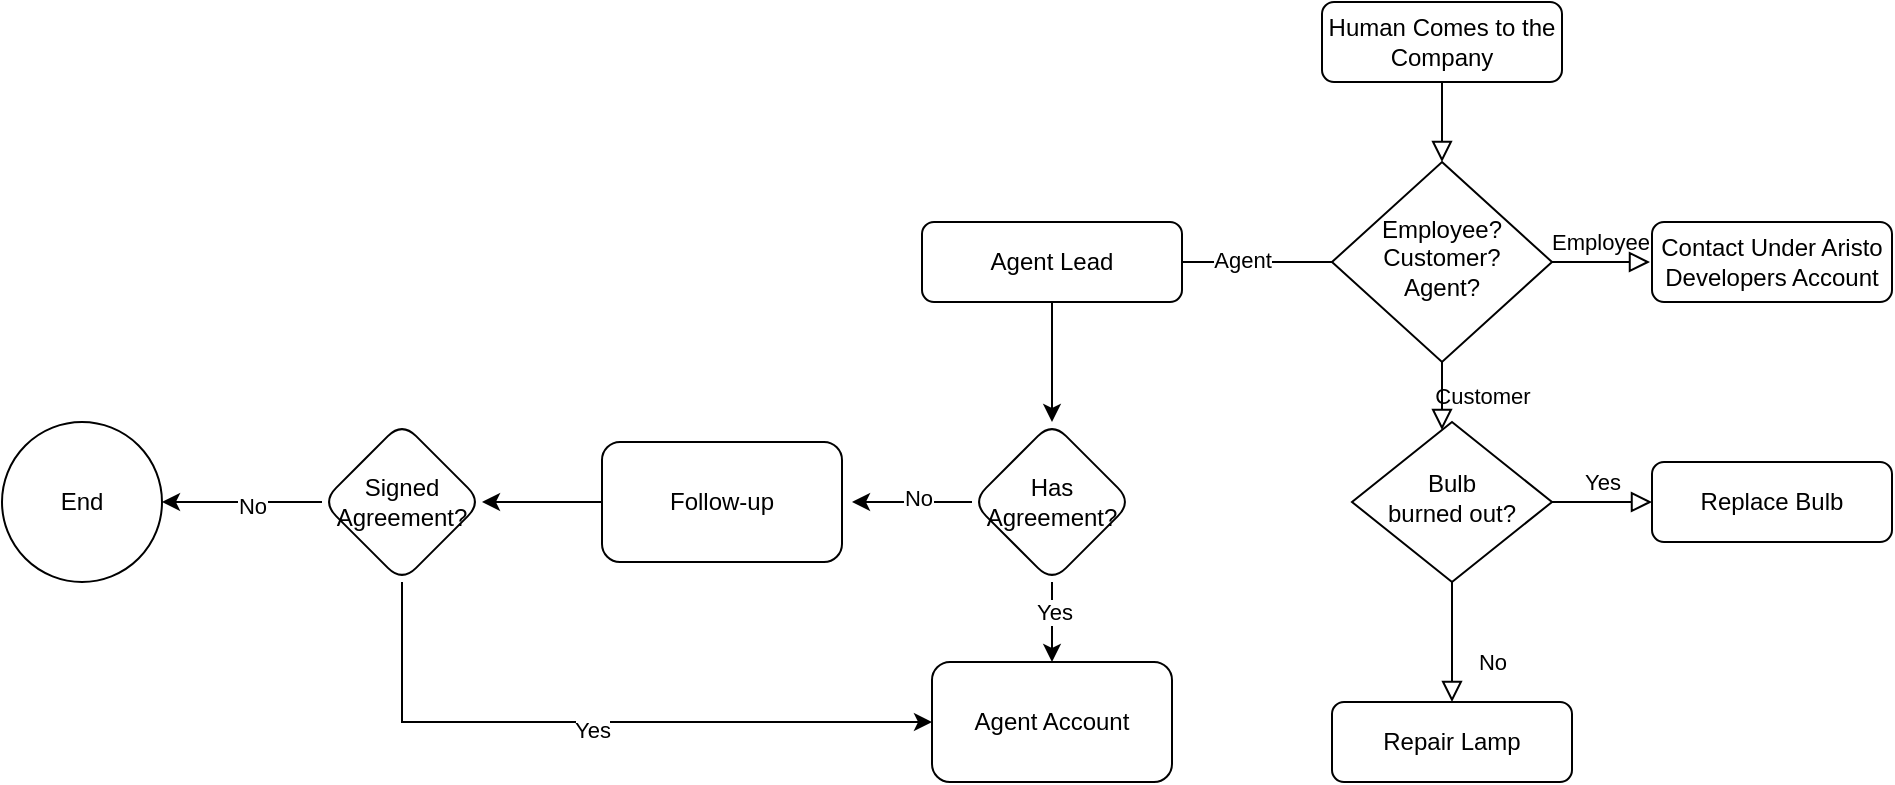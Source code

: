 <mxfile version="22.0.8" type="github">
  <diagram id="C5RBs43oDa-KdzZeNtuy" name="Page-1">
    <mxGraphModel dx="1434" dy="790" grid="1" gridSize="10" guides="1" tooltips="1" connect="1" arrows="1" fold="1" page="1" pageScale="1" pageWidth="1169" pageHeight="827" math="0" shadow="0">
      <root>
        <mxCell id="WIyWlLk6GJQsqaUBKTNV-0" />
        <mxCell id="WIyWlLk6GJQsqaUBKTNV-1" parent="WIyWlLk6GJQsqaUBKTNV-0" />
        <mxCell id="WIyWlLk6GJQsqaUBKTNV-2" value="" style="rounded=0;html=1;jettySize=auto;orthogonalLoop=1;fontSize=11;endArrow=block;endFill=0;endSize=8;strokeWidth=1;shadow=0;labelBackgroundColor=none;edgeStyle=orthogonalEdgeStyle;" parent="WIyWlLk6GJQsqaUBKTNV-1" source="WIyWlLk6GJQsqaUBKTNV-3" target="WIyWlLk6GJQsqaUBKTNV-6" edge="1">
          <mxGeometry relative="1" as="geometry" />
        </mxCell>
        <mxCell id="WIyWlLk6GJQsqaUBKTNV-3" value="Human Comes to the Company" style="rounded=1;whiteSpace=wrap;html=1;fontSize=12;glass=0;strokeWidth=1;shadow=0;" parent="WIyWlLk6GJQsqaUBKTNV-1" vertex="1">
          <mxGeometry x="710" y="24" width="120" height="40" as="geometry" />
        </mxCell>
        <mxCell id="WIyWlLk6GJQsqaUBKTNV-4" value="Customer" style="rounded=0;html=1;jettySize=auto;orthogonalLoop=1;fontSize=11;endArrow=block;endFill=0;endSize=8;strokeWidth=1;shadow=0;labelBackgroundColor=none;edgeStyle=orthogonalEdgeStyle;" parent="WIyWlLk6GJQsqaUBKTNV-1" source="WIyWlLk6GJQsqaUBKTNV-6" target="WIyWlLk6GJQsqaUBKTNV-10" edge="1">
          <mxGeometry y="20" relative="1" as="geometry">
            <mxPoint as="offset" />
            <Array as="points">
              <mxPoint x="770" y="240" />
              <mxPoint x="770" y="240" />
            </Array>
          </mxGeometry>
        </mxCell>
        <mxCell id="WIyWlLk6GJQsqaUBKTNV-5" value="Employee" style="edgeStyle=orthogonalEdgeStyle;rounded=0;html=1;jettySize=auto;orthogonalLoop=1;fontSize=11;endArrow=block;endFill=0;endSize=8;strokeWidth=1;shadow=0;labelBackgroundColor=none;" parent="WIyWlLk6GJQsqaUBKTNV-1" edge="1">
          <mxGeometry y="10" relative="1" as="geometry">
            <mxPoint as="offset" />
            <mxPoint x="824" y="154" as="sourcePoint" />
            <mxPoint x="874" y="154" as="targetPoint" />
          </mxGeometry>
        </mxCell>
        <mxCell id="VjtiuEkWNhs0W89HIsXD-4" value="" style="edgeStyle=orthogonalEdgeStyle;rounded=0;orthogonalLoop=1;jettySize=auto;html=1;" edge="1" parent="WIyWlLk6GJQsqaUBKTNV-1" source="WIyWlLk6GJQsqaUBKTNV-6">
          <mxGeometry relative="1" as="geometry">
            <mxPoint x="630" y="154" as="targetPoint" />
          </mxGeometry>
        </mxCell>
        <mxCell id="VjtiuEkWNhs0W89HIsXD-5" value="Agent" style="edgeLabel;html=1;align=center;verticalAlign=middle;resizable=0;points=[];" vertex="1" connectable="0" parent="VjtiuEkWNhs0W89HIsXD-4">
          <mxGeometry x="0.067" y="-2" relative="1" as="geometry">
            <mxPoint as="offset" />
          </mxGeometry>
        </mxCell>
        <mxCell id="WIyWlLk6GJQsqaUBKTNV-6" value="Employee?&lt;br&gt;Customer?&lt;br&gt;Agent?" style="rhombus;whiteSpace=wrap;html=1;shadow=0;fontFamily=Helvetica;fontSize=12;align=center;strokeWidth=1;spacing=6;spacingTop=-4;" parent="WIyWlLk6GJQsqaUBKTNV-1" vertex="1">
          <mxGeometry x="715" y="104" width="110" height="100" as="geometry" />
        </mxCell>
        <mxCell id="WIyWlLk6GJQsqaUBKTNV-7" value="Contact Under Aristo Developers Account" style="rounded=1;whiteSpace=wrap;html=1;fontSize=12;glass=0;strokeWidth=1;shadow=0;" parent="WIyWlLk6GJQsqaUBKTNV-1" vertex="1">
          <mxGeometry x="875" y="134" width="120" height="40" as="geometry" />
        </mxCell>
        <mxCell id="WIyWlLk6GJQsqaUBKTNV-8" value="No" style="rounded=0;html=1;jettySize=auto;orthogonalLoop=1;fontSize=11;endArrow=block;endFill=0;endSize=8;strokeWidth=1;shadow=0;labelBackgroundColor=none;edgeStyle=orthogonalEdgeStyle;" parent="WIyWlLk6GJQsqaUBKTNV-1" source="WIyWlLk6GJQsqaUBKTNV-10" target="WIyWlLk6GJQsqaUBKTNV-11" edge="1">
          <mxGeometry x="0.333" y="20" relative="1" as="geometry">
            <mxPoint as="offset" />
          </mxGeometry>
        </mxCell>
        <mxCell id="WIyWlLk6GJQsqaUBKTNV-9" value="Yes" style="edgeStyle=orthogonalEdgeStyle;rounded=0;html=1;jettySize=auto;orthogonalLoop=1;fontSize=11;endArrow=block;endFill=0;endSize=8;strokeWidth=1;shadow=0;labelBackgroundColor=none;" parent="WIyWlLk6GJQsqaUBKTNV-1" source="WIyWlLk6GJQsqaUBKTNV-10" target="WIyWlLk6GJQsqaUBKTNV-12" edge="1">
          <mxGeometry y="10" relative="1" as="geometry">
            <mxPoint as="offset" />
          </mxGeometry>
        </mxCell>
        <mxCell id="WIyWlLk6GJQsqaUBKTNV-10" value="Bulb&lt;br&gt;burned out?" style="rhombus;whiteSpace=wrap;html=1;shadow=0;fontFamily=Helvetica;fontSize=12;align=center;strokeWidth=1;spacing=6;spacingTop=-4;" parent="WIyWlLk6GJQsqaUBKTNV-1" vertex="1">
          <mxGeometry x="725" y="234" width="100" height="80" as="geometry" />
        </mxCell>
        <mxCell id="WIyWlLk6GJQsqaUBKTNV-11" value="Repair Lamp" style="rounded=1;whiteSpace=wrap;html=1;fontSize=12;glass=0;strokeWidth=1;shadow=0;" parent="WIyWlLk6GJQsqaUBKTNV-1" vertex="1">
          <mxGeometry x="715" y="374" width="120" height="40" as="geometry" />
        </mxCell>
        <mxCell id="WIyWlLk6GJQsqaUBKTNV-12" value="Replace Bulb" style="rounded=1;whiteSpace=wrap;html=1;fontSize=12;glass=0;strokeWidth=1;shadow=0;" parent="WIyWlLk6GJQsqaUBKTNV-1" vertex="1">
          <mxGeometry x="875" y="254" width="120" height="40" as="geometry" />
        </mxCell>
        <mxCell id="VjtiuEkWNhs0W89HIsXD-11" value="" style="edgeStyle=orthogonalEdgeStyle;rounded=0;orthogonalLoop=1;jettySize=auto;html=1;" edge="1" parent="WIyWlLk6GJQsqaUBKTNV-1" source="VjtiuEkWNhs0W89HIsXD-7" target="VjtiuEkWNhs0W89HIsXD-10">
          <mxGeometry relative="1" as="geometry" />
        </mxCell>
        <mxCell id="VjtiuEkWNhs0W89HIsXD-7" value="Agent Lead" style="rounded=1;whiteSpace=wrap;html=1;fontSize=12;glass=0;strokeWidth=1;shadow=0;" vertex="1" parent="WIyWlLk6GJQsqaUBKTNV-1">
          <mxGeometry x="510" y="134" width="130" height="40" as="geometry" />
        </mxCell>
        <mxCell id="VjtiuEkWNhs0W89HIsXD-13" value="" style="edgeStyle=orthogonalEdgeStyle;rounded=0;orthogonalLoop=1;jettySize=auto;html=1;" edge="1" parent="WIyWlLk6GJQsqaUBKTNV-1" source="VjtiuEkWNhs0W89HIsXD-10" target="VjtiuEkWNhs0W89HIsXD-12">
          <mxGeometry relative="1" as="geometry" />
        </mxCell>
        <mxCell id="VjtiuEkWNhs0W89HIsXD-14" value="Yes" style="edgeLabel;html=1;align=center;verticalAlign=middle;resizable=0;points=[];" vertex="1" connectable="0" parent="VjtiuEkWNhs0W89HIsXD-13">
          <mxGeometry x="-0.244" y="1" relative="1" as="geometry">
            <mxPoint as="offset" />
          </mxGeometry>
        </mxCell>
        <mxCell id="VjtiuEkWNhs0W89HIsXD-16" value="" style="edgeStyle=orthogonalEdgeStyle;rounded=0;orthogonalLoop=1;jettySize=auto;html=1;" edge="1" parent="WIyWlLk6GJQsqaUBKTNV-1" source="VjtiuEkWNhs0W89HIsXD-10">
          <mxGeometry relative="1" as="geometry">
            <mxPoint x="475" y="274" as="targetPoint" />
          </mxGeometry>
        </mxCell>
        <mxCell id="VjtiuEkWNhs0W89HIsXD-17" value="No" style="edgeLabel;html=1;align=center;verticalAlign=middle;resizable=0;points=[];" vertex="1" connectable="0" parent="VjtiuEkWNhs0W89HIsXD-16">
          <mxGeometry x="-0.1" y="-2" relative="1" as="geometry">
            <mxPoint as="offset" />
          </mxGeometry>
        </mxCell>
        <mxCell id="VjtiuEkWNhs0W89HIsXD-10" value="Has Agreement?" style="rhombus;whiteSpace=wrap;html=1;rounded=1;glass=0;strokeWidth=1;shadow=0;" vertex="1" parent="WIyWlLk6GJQsqaUBKTNV-1">
          <mxGeometry x="535" y="234" width="80" height="80" as="geometry" />
        </mxCell>
        <mxCell id="VjtiuEkWNhs0W89HIsXD-12" value="Agent Account" style="whiteSpace=wrap;html=1;rounded=1;glass=0;strokeWidth=1;shadow=0;" vertex="1" parent="WIyWlLk6GJQsqaUBKTNV-1">
          <mxGeometry x="515" y="354" width="120" height="60" as="geometry" />
        </mxCell>
        <mxCell id="VjtiuEkWNhs0W89HIsXD-18" value="End" style="ellipse;whiteSpace=wrap;html=1;" vertex="1" parent="WIyWlLk6GJQsqaUBKTNV-1">
          <mxGeometry x="50" y="234" width="80" height="80" as="geometry" />
        </mxCell>
        <mxCell id="VjtiuEkWNhs0W89HIsXD-22" value="" style="edgeStyle=orthogonalEdgeStyle;rounded=0;orthogonalLoop=1;jettySize=auto;html=1;" edge="1" parent="WIyWlLk6GJQsqaUBKTNV-1" source="VjtiuEkWNhs0W89HIsXD-20" target="VjtiuEkWNhs0W89HIsXD-21">
          <mxGeometry relative="1" as="geometry" />
        </mxCell>
        <mxCell id="VjtiuEkWNhs0W89HIsXD-20" value="Follow-up" style="rounded=1;whiteSpace=wrap;html=1;" vertex="1" parent="WIyWlLk6GJQsqaUBKTNV-1">
          <mxGeometry x="350" y="244" width="120" height="60" as="geometry" />
        </mxCell>
        <mxCell id="VjtiuEkWNhs0W89HIsXD-23" style="edgeStyle=orthogonalEdgeStyle;rounded=0;orthogonalLoop=1;jettySize=auto;html=1;entryX=0;entryY=0.5;entryDx=0;entryDy=0;" edge="1" parent="WIyWlLk6GJQsqaUBKTNV-1" source="VjtiuEkWNhs0W89HIsXD-21" target="VjtiuEkWNhs0W89HIsXD-12">
          <mxGeometry relative="1" as="geometry">
            <Array as="points">
              <mxPoint x="250" y="384" />
            </Array>
          </mxGeometry>
        </mxCell>
        <mxCell id="VjtiuEkWNhs0W89HIsXD-24" value="Yes" style="edgeLabel;html=1;align=center;verticalAlign=middle;resizable=0;points=[];" vertex="1" connectable="0" parent="VjtiuEkWNhs0W89HIsXD-23">
          <mxGeometry x="-0.015" y="-4" relative="1" as="geometry">
            <mxPoint as="offset" />
          </mxGeometry>
        </mxCell>
        <mxCell id="VjtiuEkWNhs0W89HIsXD-25" value="" style="edgeStyle=orthogonalEdgeStyle;rounded=0;orthogonalLoop=1;jettySize=auto;html=1;" edge="1" parent="WIyWlLk6GJQsqaUBKTNV-1" source="VjtiuEkWNhs0W89HIsXD-21" target="VjtiuEkWNhs0W89HIsXD-18">
          <mxGeometry relative="1" as="geometry" />
        </mxCell>
        <mxCell id="VjtiuEkWNhs0W89HIsXD-26" value="No" style="edgeLabel;html=1;align=center;verticalAlign=middle;resizable=0;points=[];" vertex="1" connectable="0" parent="VjtiuEkWNhs0W89HIsXD-25">
          <mxGeometry x="-0.12" y="2" relative="1" as="geometry">
            <mxPoint as="offset" />
          </mxGeometry>
        </mxCell>
        <mxCell id="VjtiuEkWNhs0W89HIsXD-21" value="Signed Agreement?" style="rhombus;whiteSpace=wrap;html=1;rounded=1;" vertex="1" parent="WIyWlLk6GJQsqaUBKTNV-1">
          <mxGeometry x="210" y="234" width="80" height="80" as="geometry" />
        </mxCell>
      </root>
    </mxGraphModel>
  </diagram>
</mxfile>

